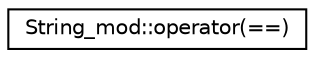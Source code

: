 digraph "Graphical Class Hierarchy"
{
 // LATEX_PDF_SIZE
  edge [fontname="Helvetica",fontsize="10",labelfontname="Helvetica",labelfontsize="10"];
  node [fontname="Helvetica",fontsize="10",shape=record];
  rankdir="LR";
  Node0 [label="String_mod::operator(==)",height=0.2,width=0.4,color="black", fillcolor="white", style="filled",URL="$interfaceString__mod_1_1operator_07_0a_0a_08.html",tooltip=" "];
}
